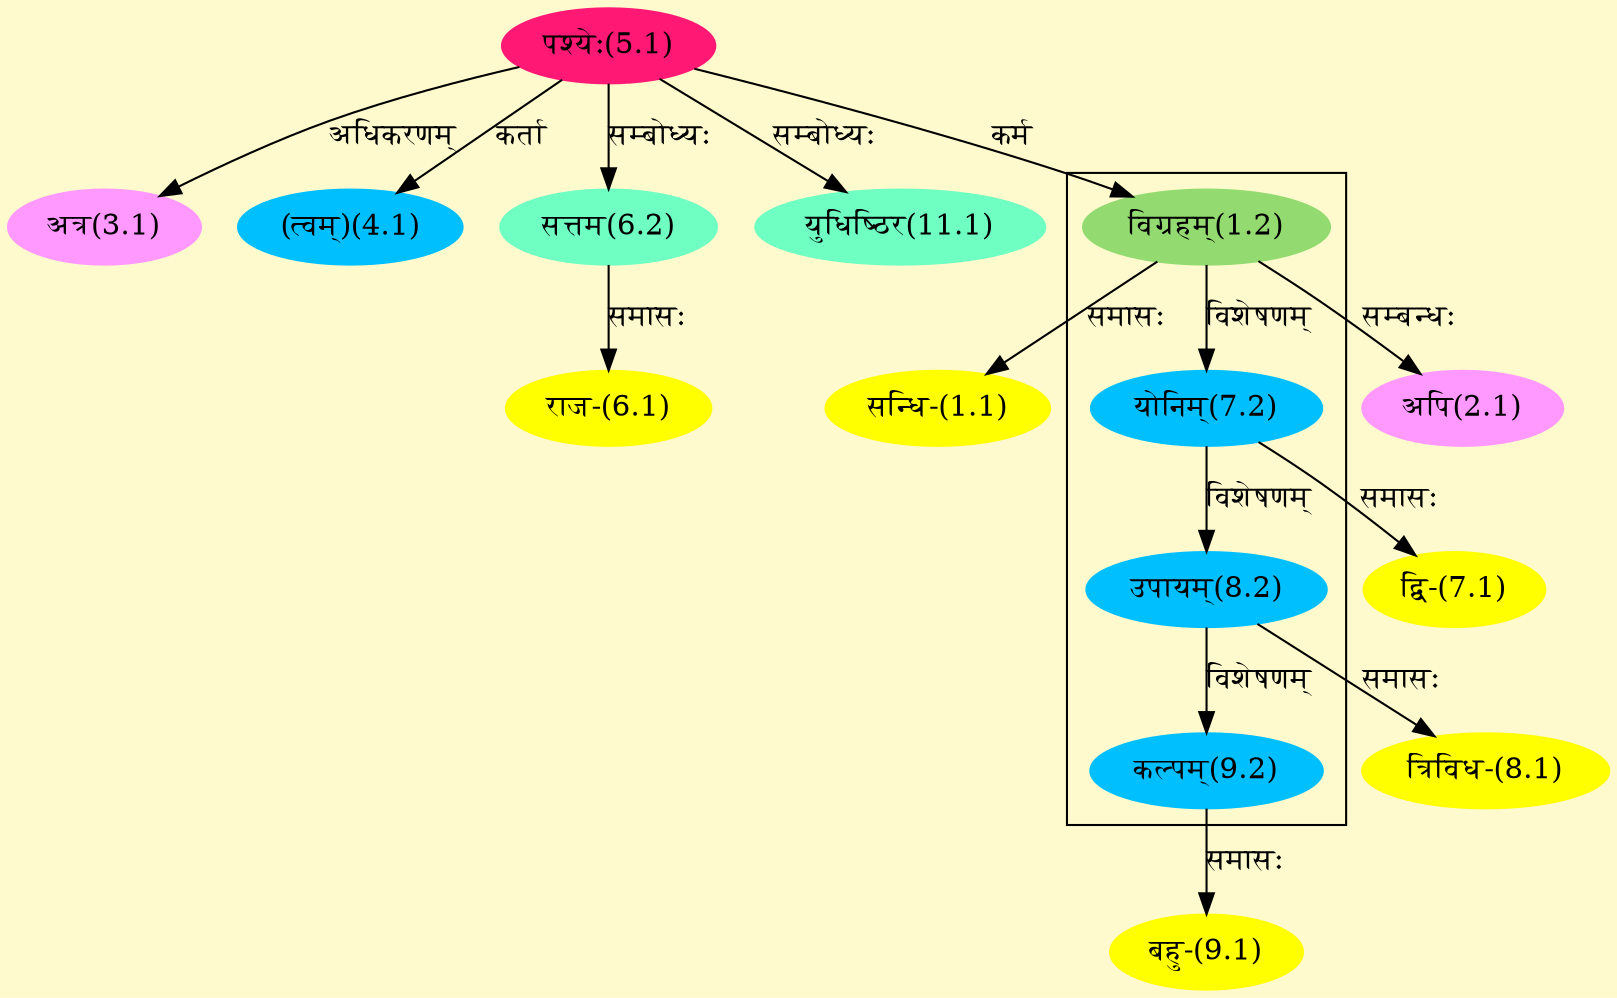 digraph G{
rankdir=BT;
 compound=true;
 bgcolor="lemonchiffon1";

subgraph cluster_1{
Node7_2 [style=filled, color="#00BFFF" label = "योनिम्(7.2)"]
Node1_2 [style=filled, color="#93DB70" label = "विग्रहम्(1.2)"]
Node8_2 [style=filled, color="#00BFFF" label = "उपायम्(8.2)"]
Node9_2 [style=filled, color="#00BFFF" label = "कल्पम्(9.2)"]

}
Node1_1 [style=filled, color="#FFFF00" label = "सन्धि-(1.1)"]
Node1_2 [style=filled, color="#93DB70" label = "विग्रहम्(1.2)"]
Node5_1 [style=filled, color="#FF1975" label = "पश्येः(5.1)"]
Node2_1 [style=filled, color="#FF99FF" label = "अपि(2.1)"]
Node3_1 [style=filled, color="#FF99FF" label = "अत्र(3.1)"]
Node4_1 [style=filled, color="#00BFFF" label = "(त्वम्)(4.1)"]
Node [style=filled, color="" label = "()"]
Node6_1 [style=filled, color="#FFFF00" label = "राज-(6.1)"]
Node6_2 [style=filled, color="#6FFFC3" label = "सत्तम(6.2)"]
Node7_1 [style=filled, color="#FFFF00" label = "द्वि-(7.1)"]
Node7_2 [style=filled, color="#00BFFF" label = "योनिम्(7.2)"]
Node8_1 [style=filled, color="#FFFF00" label = "त्रिविध-(8.1)"]
Node8_2 [style=filled, color="#00BFFF" label = "उपायम्(8.2)"]
Node9_1 [style=filled, color="#FFFF00" label = "बहु-(9.1)"]
Node9_2 [style=filled, color="#00BFFF" label = "कल्पम्(9.2)"]
Node11_1 [style=filled, color="#6FFFC3" label = "युधिष्ठिर(11.1)"]
/* Start of Relations section */

Node1_1 -> Node1_2 [  label="समासः"  dir="back" ]
Node1_2 -> Node5_1 [  label="कर्म"  dir="back" ]
Node2_1 -> Node1_2 [  label="सम्बन्धः"  dir="back" ]
Node3_1 -> Node5_1 [  label="अधिकरणम्"  dir="back" ]
Node4_1 -> Node5_1 [  label="कर्ता"  dir="back" ]
Node6_1 -> Node6_2 [  label="समासः"  dir="back" ]
Node6_2 -> Node5_1 [  label="सम्बोध्यः"  dir="back" ]
Node7_1 -> Node7_2 [  label="समासः"  dir="back" ]
Node7_2 -> Node1_2 [  label="विशेषणम्"  dir="back" ]
Node8_1 -> Node8_2 [  label="समासः"  dir="back" ]
Node8_2 -> Node7_2 [  label="विशेषणम्"  dir="back" ]
Node9_1 -> Node9_2 [  label="समासः"  dir="back" ]
Node9_2 -> Node8_2 [  label="विशेषणम्"  dir="back" ]
Node11_1 -> Node5_1 [  label="सम्बोध्यः"  dir="back" ]
}
